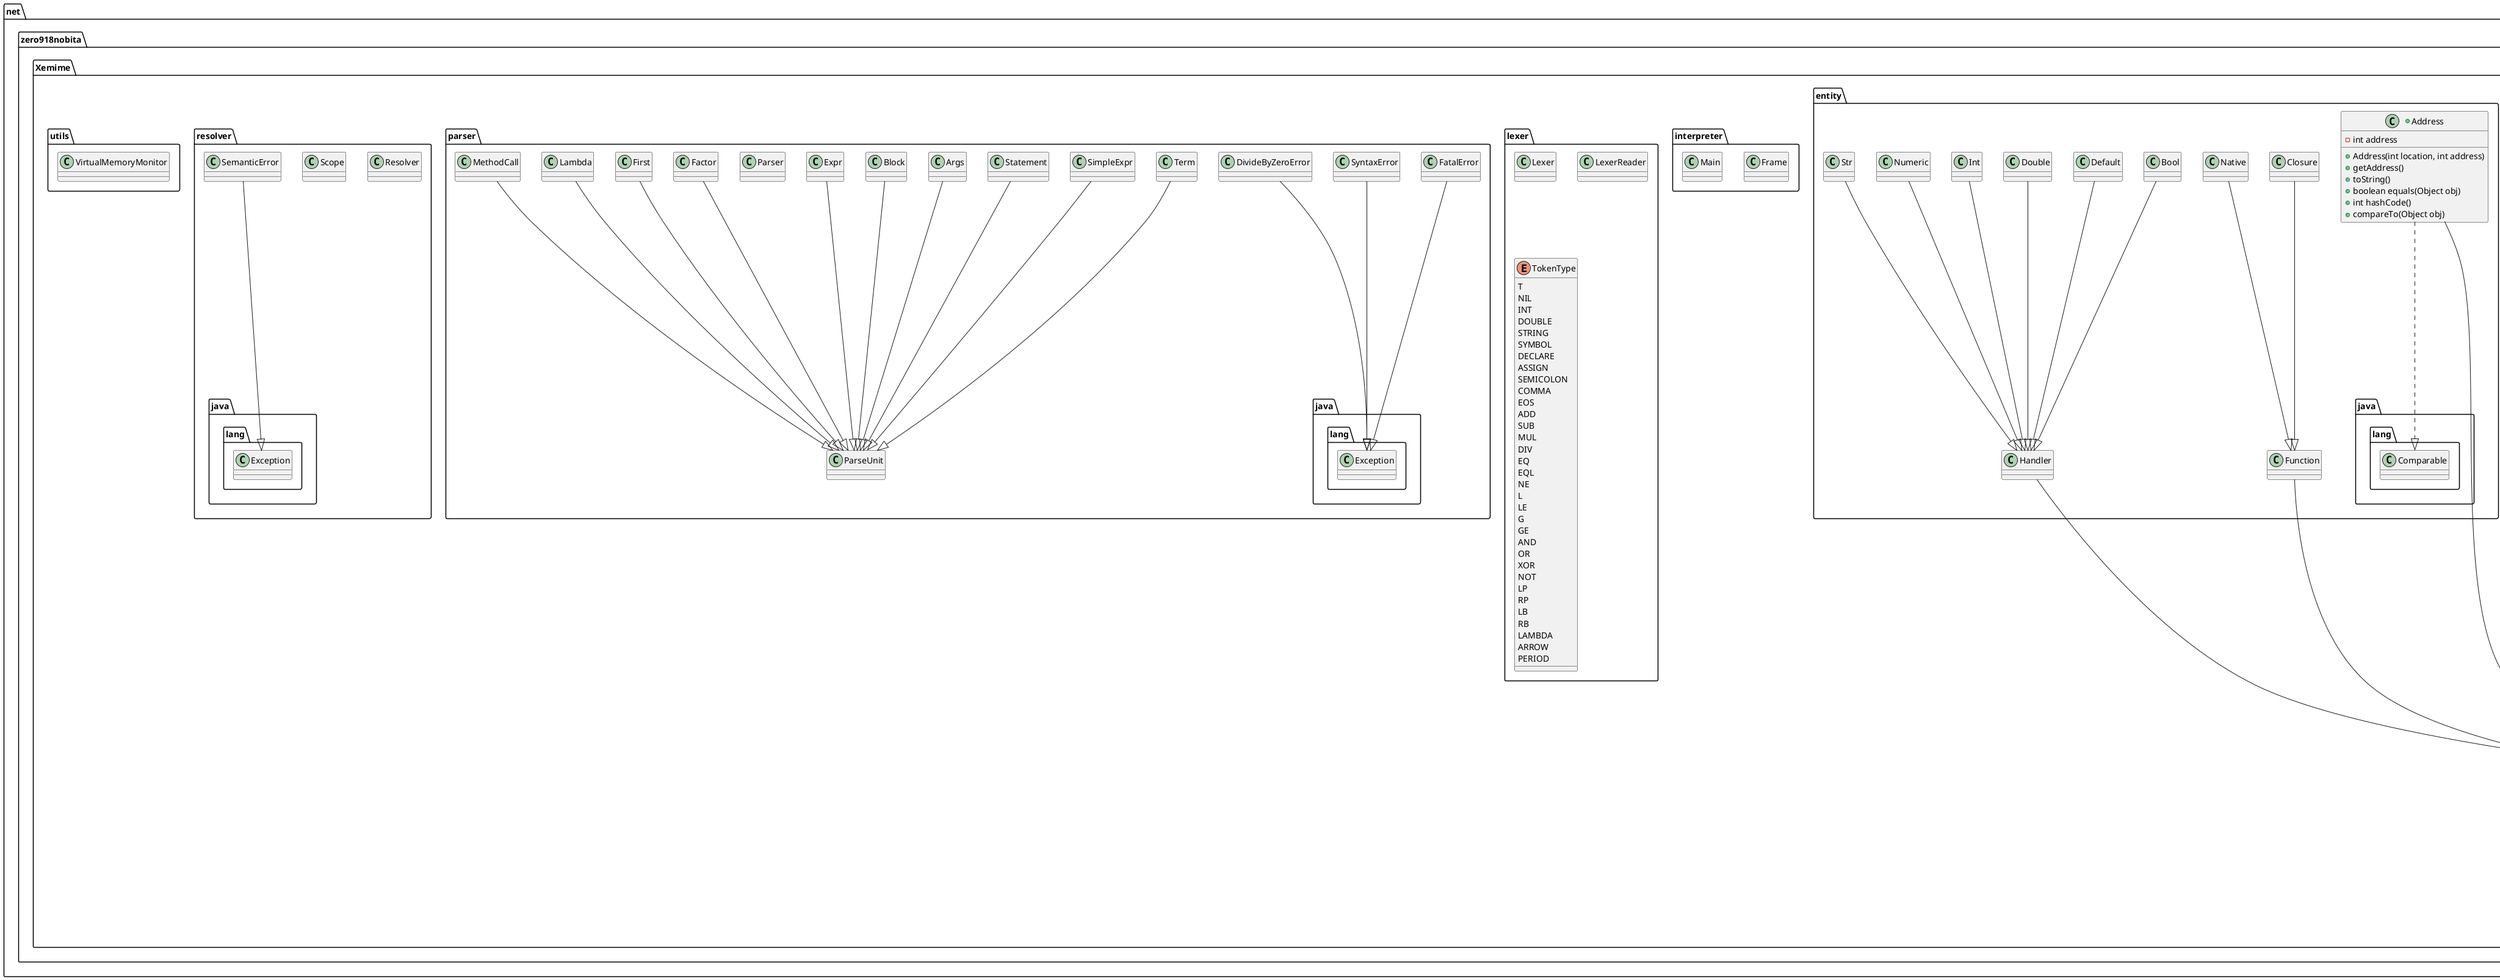 @startuml{xemime.png}

package net.zero918nobita.Xemime.ast {
    +class AssignNode {
        +AssignNode(int location, Symbol symbol, Node node)
        +Node run() throws Exception
    }

    AssignNode --|> ExprNode

    +class BlockNode {
        +BlockNode(int location, ArrayList<Node> list)
        +Node run() throws Exception
    }

    BlockNode --|> Node

    +class DeclareNode {
        +DeclareNode(int location, Symbol symbol, Node node)
        +Node run() throws Exception
    }

    DeclareNode --|> ExprNode

    +class DotAssignNode {
        +DotAssignNode(int location, Node object, Symbol sym, Node rhs)
        +Node run() throws Exception
    }

    DotAssignNode --|> Node

    +class DotCallNode {
        +DotCallNode(int location, Node object, Symbol sym, ArrayList<Node> list)
        +Node run() throws Exception
    }

    DotCallNode --|> Node

    +class DotExprNode {
        +DotExprNode(int location, Node object, Symbol sym)
        +Node run() throws Exception
    }

    DotExprNode --|> Node

    +class ExprNode {
        -TokenType op
        ~Node lhs
        ~Node rhs
        +ExprNode(int location, TokenType operator, Node lhs, Node rhs)
        +Node run() throws Exception
    }

    ExprNode --|> Node

    +class FuncallNode {
        -Node func
        -ArrayList<Node> list
        +FuncallNode(int location, Node node, ArrayList<Node> list) throws Exception
    }

    FuncallNode --|> Node

    class LambdaExprNode {
        -int line
        -ArrayList<Symbol> params
        -Node body
        +LambdaExprNode(int location, ArrayList<Symbol> params, Node body)
        +Node run() throws Exception
    }

    LambdaExprNode --|> Node

    +class MinusNode {
        -Node node
        +MinusNode(int location, Node node)
        +Node run() throws Exception
    }

    MinusNode --|> Node

    class Node {
        -int location
        +Node(int location)
        +int getLocation()
        +Node run() throws Exception
        +Node add(Node rhs) throws Exception
        +Node sub(Node rhs) throws Exception
        +Node multiply(Node rhs) throws Exception
        +Node divide(Node rhs) throws Exception
        +Bool less(int location, Node rhs) throws Exception
        +Bool le(int location, Node rhs) throws Exception
        +Bool greater(int location, Node rhs) throws Exception
        +Bool ge(int location, Node rhs) throws Exception
        +Bool and(int location, Node rhs) throws Exception
        +Bool or(int location, Node rhs) throws Exception
        +Bool xor(int location, Node rhs) throws Exception
        +Node message(int location, Symbol symbol) throws Exception
    }

    +class NotNode {
        -Node node
        +NotNode(int location, Node node)
        +Node run() throws Exception
    }

    NotNode --|> Node

    +class Symbol {
        +Symbol(int location, String name)
        +boolean equals(Object obj)
        +int hashCode()
        +String getName()
        +{static}Symbol intern(int n, String s)
    }

    Symbol --|> Node
}

package net.zero918nobita.Xemime.entity {
    +class Address {
        -int address
        +Address(int location, int address)
        +getAddress()
        +toString()
        +boolean equals(Object obj)
        +int hashCode()
        +compareTo(Object obj)
    }

    Address --|> Node
    Address ..|> java.lang.Comparable

    class Bool {
    }

    Bool --|> Handler

    class Closure {
    }

    Closure --|> Function

    class Default {
    }

    Default --|> Handler

    class Double {
    }

    Double --|> Handler

    class Function {
    }

    Function --|> Node

    class Handler {
    }

    Handler --|> Node

    class Int {
    }

    Int --|> Handler

    class Native {
    }

    Native --|> Function

    class Numeric {
    }

    Numeric --|> Handler

    class Str {
    }

    Str --|> Handler
}

package net.zero918nobita.Xemime.interpreter {
    class Frame {
    }

    class Main {
    }
}

package net.zero918nobita.Xemime.lexer {
    class Lexer {
    }

    class LexerReader {
    }

    enum TokenType {
        T
        NIL
        INT
        DOUBLE
        STRING
        SYMBOL
        DECLARE
        ASSIGN
        SEMICOLON
        COMMA
        EOS
        ADD
        SUB
        MUL
        DIV
        EQ
        EQL
        NE
        L
        LE
        G
        GE
        AND
        OR
        XOR
        NOT
        LP
        RP
        LB
        RB
        LAMBDA
        ARROW
        PERIOD
    }
}

package net.zero918nobita.Xemime.parser {
    class Args {
    }

    Args --|> ParseUnit

    class Block {
    }

    Block --|> ParseUnit

    class DivideByZeroError {
    }

    DivideByZeroError --|> java.lang.Exception

    class Expr {
    }

    Expr --|> ParseUnit

    class Factor {
    }

    Factor --|> ParseUnit

    class FatalError {
    }

    FatalError --|> java.lang.Exception

    class First {
    }

    First --|> ParseUnit

    class Lambda {
    }

    Lambda --|> ParseUnit

    class MethodCall {
    }

    MethodCall --|> ParseUnit

    class Parser {
    }

    class ParseUnit {
    }

    class SimpleExpr {
    }

    SimpleExpr --|> ParseUnit

    class Statement {
    }

    Statement --|> ParseUnit

    class SyntaxError {
    }

    SyntaxError --|> java.lang.Exception

    class Term {
    }

    Term --|> ParseUnit
}

package net.zero918nobita.Xemime.resolver {
    class Resolver {
    }

    class Scope {
    }

    class SemanticError {
    }

    SemanticError --|> java.lang.Exception
}

package net.zero918nobita.Xemime.utils {
    class VirtualMemoryMonitor {
    }
}

@enduml
